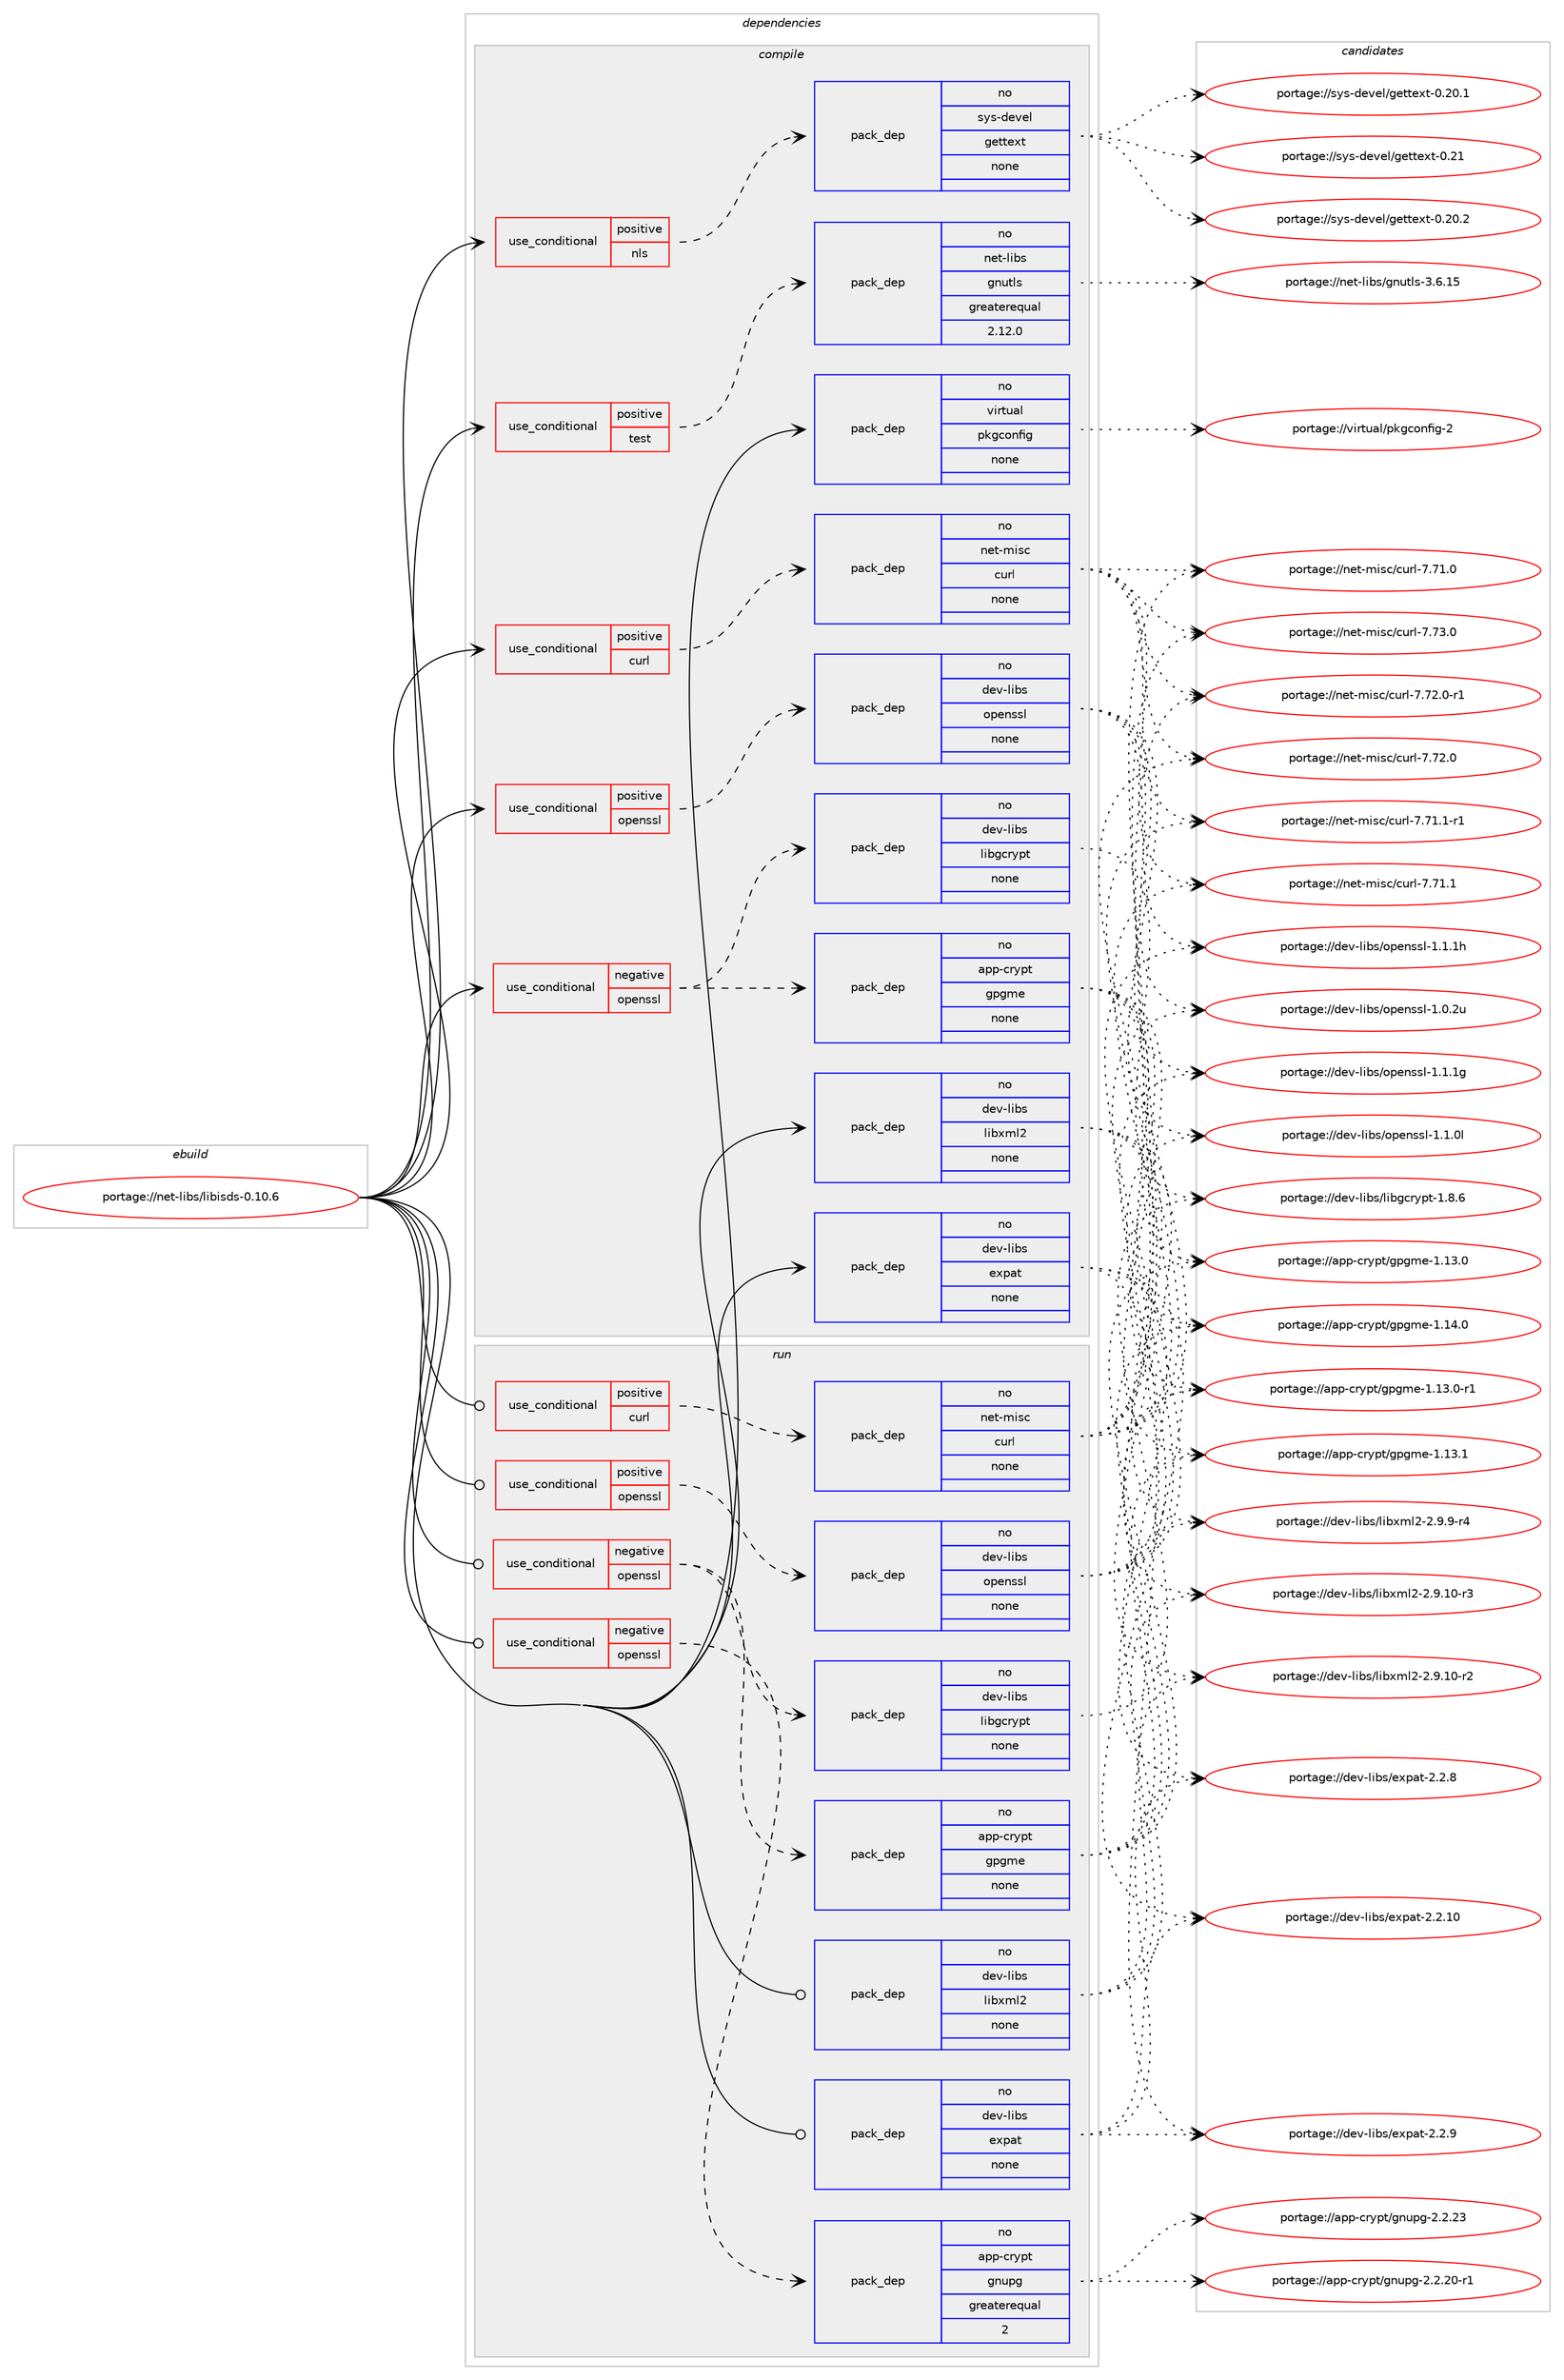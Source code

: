 digraph prolog {

# *************
# Graph options
# *************

newrank=true;
concentrate=true;
compound=true;
graph [rankdir=LR,fontname=Helvetica,fontsize=10,ranksep=1.5];#, ranksep=2.5, nodesep=0.2];
edge  [arrowhead=vee];
node  [fontname=Helvetica,fontsize=10];

# **********
# The ebuild
# **********

subgraph cluster_leftcol {
color=gray;
rank=same;
label=<<i>ebuild</i>>;
id [label="portage://net-libs/libisds-0.10.6", color=red, width=4, href="../net-libs/libisds-0.10.6.svg"];
}

# ****************
# The dependencies
# ****************

subgraph cluster_midcol {
color=gray;
label=<<i>dependencies</i>>;
subgraph cluster_compile {
fillcolor="#eeeeee";
style=filled;
label=<<i>compile</i>>;
subgraph cond546 {
dependency3444 [label=<<TABLE BORDER="0" CELLBORDER="1" CELLSPACING="0" CELLPADDING="4"><TR><TD ROWSPAN="3" CELLPADDING="10">use_conditional</TD></TR><TR><TD>negative</TD></TR><TR><TD>openssl</TD></TR></TABLE>>, shape=none, color=red];
subgraph pack2856 {
dependency3445 [label=<<TABLE BORDER="0" CELLBORDER="1" CELLSPACING="0" CELLPADDING="4" WIDTH="220"><TR><TD ROWSPAN="6" CELLPADDING="30">pack_dep</TD></TR><TR><TD WIDTH="110">no</TD></TR><TR><TD>app-crypt</TD></TR><TR><TD>gpgme</TD></TR><TR><TD>none</TD></TR><TR><TD></TD></TR></TABLE>>, shape=none, color=blue];
}
dependency3444:e -> dependency3445:w [weight=20,style="dashed",arrowhead="vee"];
subgraph pack2857 {
dependency3446 [label=<<TABLE BORDER="0" CELLBORDER="1" CELLSPACING="0" CELLPADDING="4" WIDTH="220"><TR><TD ROWSPAN="6" CELLPADDING="30">pack_dep</TD></TR><TR><TD WIDTH="110">no</TD></TR><TR><TD>dev-libs</TD></TR><TR><TD>libgcrypt</TD></TR><TR><TD>none</TD></TR><TR><TD></TD></TR></TABLE>>, shape=none, color=blue];
}
dependency3444:e -> dependency3446:w [weight=20,style="dashed",arrowhead="vee"];
}
id:e -> dependency3444:w [weight=20,style="solid",arrowhead="vee"];
subgraph cond547 {
dependency3447 [label=<<TABLE BORDER="0" CELLBORDER="1" CELLSPACING="0" CELLPADDING="4"><TR><TD ROWSPAN="3" CELLPADDING="10">use_conditional</TD></TR><TR><TD>positive</TD></TR><TR><TD>curl</TD></TR></TABLE>>, shape=none, color=red];
subgraph pack2858 {
dependency3448 [label=<<TABLE BORDER="0" CELLBORDER="1" CELLSPACING="0" CELLPADDING="4" WIDTH="220"><TR><TD ROWSPAN="6" CELLPADDING="30">pack_dep</TD></TR><TR><TD WIDTH="110">no</TD></TR><TR><TD>net-misc</TD></TR><TR><TD>curl</TD></TR><TR><TD>none</TD></TR><TR><TD></TD></TR></TABLE>>, shape=none, color=blue];
}
dependency3447:e -> dependency3448:w [weight=20,style="dashed",arrowhead="vee"];
}
id:e -> dependency3447:w [weight=20,style="solid",arrowhead="vee"];
subgraph cond548 {
dependency3449 [label=<<TABLE BORDER="0" CELLBORDER="1" CELLSPACING="0" CELLPADDING="4"><TR><TD ROWSPAN="3" CELLPADDING="10">use_conditional</TD></TR><TR><TD>positive</TD></TR><TR><TD>nls</TD></TR></TABLE>>, shape=none, color=red];
subgraph pack2859 {
dependency3450 [label=<<TABLE BORDER="0" CELLBORDER="1" CELLSPACING="0" CELLPADDING="4" WIDTH="220"><TR><TD ROWSPAN="6" CELLPADDING="30">pack_dep</TD></TR><TR><TD WIDTH="110">no</TD></TR><TR><TD>sys-devel</TD></TR><TR><TD>gettext</TD></TR><TR><TD>none</TD></TR><TR><TD></TD></TR></TABLE>>, shape=none, color=blue];
}
dependency3449:e -> dependency3450:w [weight=20,style="dashed",arrowhead="vee"];
}
id:e -> dependency3449:w [weight=20,style="solid",arrowhead="vee"];
subgraph cond549 {
dependency3451 [label=<<TABLE BORDER="0" CELLBORDER="1" CELLSPACING="0" CELLPADDING="4"><TR><TD ROWSPAN="3" CELLPADDING="10">use_conditional</TD></TR><TR><TD>positive</TD></TR><TR><TD>openssl</TD></TR></TABLE>>, shape=none, color=red];
subgraph pack2860 {
dependency3452 [label=<<TABLE BORDER="0" CELLBORDER="1" CELLSPACING="0" CELLPADDING="4" WIDTH="220"><TR><TD ROWSPAN="6" CELLPADDING="30">pack_dep</TD></TR><TR><TD WIDTH="110">no</TD></TR><TR><TD>dev-libs</TD></TR><TR><TD>openssl</TD></TR><TR><TD>none</TD></TR><TR><TD></TD></TR></TABLE>>, shape=none, color=blue];
}
dependency3451:e -> dependency3452:w [weight=20,style="dashed",arrowhead="vee"];
}
id:e -> dependency3451:w [weight=20,style="solid",arrowhead="vee"];
subgraph cond550 {
dependency3453 [label=<<TABLE BORDER="0" CELLBORDER="1" CELLSPACING="0" CELLPADDING="4"><TR><TD ROWSPAN="3" CELLPADDING="10">use_conditional</TD></TR><TR><TD>positive</TD></TR><TR><TD>test</TD></TR></TABLE>>, shape=none, color=red];
subgraph pack2861 {
dependency3454 [label=<<TABLE BORDER="0" CELLBORDER="1" CELLSPACING="0" CELLPADDING="4" WIDTH="220"><TR><TD ROWSPAN="6" CELLPADDING="30">pack_dep</TD></TR><TR><TD WIDTH="110">no</TD></TR><TR><TD>net-libs</TD></TR><TR><TD>gnutls</TD></TR><TR><TD>greaterequal</TD></TR><TR><TD>2.12.0</TD></TR></TABLE>>, shape=none, color=blue];
}
dependency3453:e -> dependency3454:w [weight=20,style="dashed",arrowhead="vee"];
}
id:e -> dependency3453:w [weight=20,style="solid",arrowhead="vee"];
subgraph pack2862 {
dependency3455 [label=<<TABLE BORDER="0" CELLBORDER="1" CELLSPACING="0" CELLPADDING="4" WIDTH="220"><TR><TD ROWSPAN="6" CELLPADDING="30">pack_dep</TD></TR><TR><TD WIDTH="110">no</TD></TR><TR><TD>dev-libs</TD></TR><TR><TD>expat</TD></TR><TR><TD>none</TD></TR><TR><TD></TD></TR></TABLE>>, shape=none, color=blue];
}
id:e -> dependency3455:w [weight=20,style="solid",arrowhead="vee"];
subgraph pack2863 {
dependency3456 [label=<<TABLE BORDER="0" CELLBORDER="1" CELLSPACING="0" CELLPADDING="4" WIDTH="220"><TR><TD ROWSPAN="6" CELLPADDING="30">pack_dep</TD></TR><TR><TD WIDTH="110">no</TD></TR><TR><TD>dev-libs</TD></TR><TR><TD>libxml2</TD></TR><TR><TD>none</TD></TR><TR><TD></TD></TR></TABLE>>, shape=none, color=blue];
}
id:e -> dependency3456:w [weight=20,style="solid",arrowhead="vee"];
subgraph pack2864 {
dependency3457 [label=<<TABLE BORDER="0" CELLBORDER="1" CELLSPACING="0" CELLPADDING="4" WIDTH="220"><TR><TD ROWSPAN="6" CELLPADDING="30">pack_dep</TD></TR><TR><TD WIDTH="110">no</TD></TR><TR><TD>virtual</TD></TR><TR><TD>pkgconfig</TD></TR><TR><TD>none</TD></TR><TR><TD></TD></TR></TABLE>>, shape=none, color=blue];
}
id:e -> dependency3457:w [weight=20,style="solid",arrowhead="vee"];
}
subgraph cluster_compileandrun {
fillcolor="#eeeeee";
style=filled;
label=<<i>compile and run</i>>;
}
subgraph cluster_run {
fillcolor="#eeeeee";
style=filled;
label=<<i>run</i>>;
subgraph cond551 {
dependency3458 [label=<<TABLE BORDER="0" CELLBORDER="1" CELLSPACING="0" CELLPADDING="4"><TR><TD ROWSPAN="3" CELLPADDING="10">use_conditional</TD></TR><TR><TD>negative</TD></TR><TR><TD>openssl</TD></TR></TABLE>>, shape=none, color=red];
subgraph pack2865 {
dependency3459 [label=<<TABLE BORDER="0" CELLBORDER="1" CELLSPACING="0" CELLPADDING="4" WIDTH="220"><TR><TD ROWSPAN="6" CELLPADDING="30">pack_dep</TD></TR><TR><TD WIDTH="110">no</TD></TR><TR><TD>app-crypt</TD></TR><TR><TD>gnupg</TD></TR><TR><TD>greaterequal</TD></TR><TR><TD>2</TD></TR></TABLE>>, shape=none, color=blue];
}
dependency3458:e -> dependency3459:w [weight=20,style="dashed",arrowhead="vee"];
}
id:e -> dependency3458:w [weight=20,style="solid",arrowhead="odot"];
subgraph cond552 {
dependency3460 [label=<<TABLE BORDER="0" CELLBORDER="1" CELLSPACING="0" CELLPADDING="4"><TR><TD ROWSPAN="3" CELLPADDING="10">use_conditional</TD></TR><TR><TD>negative</TD></TR><TR><TD>openssl</TD></TR></TABLE>>, shape=none, color=red];
subgraph pack2866 {
dependency3461 [label=<<TABLE BORDER="0" CELLBORDER="1" CELLSPACING="0" CELLPADDING="4" WIDTH="220"><TR><TD ROWSPAN="6" CELLPADDING="30">pack_dep</TD></TR><TR><TD WIDTH="110">no</TD></TR><TR><TD>app-crypt</TD></TR><TR><TD>gpgme</TD></TR><TR><TD>none</TD></TR><TR><TD></TD></TR></TABLE>>, shape=none, color=blue];
}
dependency3460:e -> dependency3461:w [weight=20,style="dashed",arrowhead="vee"];
subgraph pack2867 {
dependency3462 [label=<<TABLE BORDER="0" CELLBORDER="1" CELLSPACING="0" CELLPADDING="4" WIDTH="220"><TR><TD ROWSPAN="6" CELLPADDING="30">pack_dep</TD></TR><TR><TD WIDTH="110">no</TD></TR><TR><TD>dev-libs</TD></TR><TR><TD>libgcrypt</TD></TR><TR><TD>none</TD></TR><TR><TD></TD></TR></TABLE>>, shape=none, color=blue];
}
dependency3460:e -> dependency3462:w [weight=20,style="dashed",arrowhead="vee"];
}
id:e -> dependency3460:w [weight=20,style="solid",arrowhead="odot"];
subgraph cond553 {
dependency3463 [label=<<TABLE BORDER="0" CELLBORDER="1" CELLSPACING="0" CELLPADDING="4"><TR><TD ROWSPAN="3" CELLPADDING="10">use_conditional</TD></TR><TR><TD>positive</TD></TR><TR><TD>curl</TD></TR></TABLE>>, shape=none, color=red];
subgraph pack2868 {
dependency3464 [label=<<TABLE BORDER="0" CELLBORDER="1" CELLSPACING="0" CELLPADDING="4" WIDTH="220"><TR><TD ROWSPAN="6" CELLPADDING="30">pack_dep</TD></TR><TR><TD WIDTH="110">no</TD></TR><TR><TD>net-misc</TD></TR><TR><TD>curl</TD></TR><TR><TD>none</TD></TR><TR><TD></TD></TR></TABLE>>, shape=none, color=blue];
}
dependency3463:e -> dependency3464:w [weight=20,style="dashed",arrowhead="vee"];
}
id:e -> dependency3463:w [weight=20,style="solid",arrowhead="odot"];
subgraph cond554 {
dependency3465 [label=<<TABLE BORDER="0" CELLBORDER="1" CELLSPACING="0" CELLPADDING="4"><TR><TD ROWSPAN="3" CELLPADDING="10">use_conditional</TD></TR><TR><TD>positive</TD></TR><TR><TD>openssl</TD></TR></TABLE>>, shape=none, color=red];
subgraph pack2869 {
dependency3466 [label=<<TABLE BORDER="0" CELLBORDER="1" CELLSPACING="0" CELLPADDING="4" WIDTH="220"><TR><TD ROWSPAN="6" CELLPADDING="30">pack_dep</TD></TR><TR><TD WIDTH="110">no</TD></TR><TR><TD>dev-libs</TD></TR><TR><TD>openssl</TD></TR><TR><TD>none</TD></TR><TR><TD></TD></TR></TABLE>>, shape=none, color=blue];
}
dependency3465:e -> dependency3466:w [weight=20,style="dashed",arrowhead="vee"];
}
id:e -> dependency3465:w [weight=20,style="solid",arrowhead="odot"];
subgraph pack2870 {
dependency3467 [label=<<TABLE BORDER="0" CELLBORDER="1" CELLSPACING="0" CELLPADDING="4" WIDTH="220"><TR><TD ROWSPAN="6" CELLPADDING="30">pack_dep</TD></TR><TR><TD WIDTH="110">no</TD></TR><TR><TD>dev-libs</TD></TR><TR><TD>expat</TD></TR><TR><TD>none</TD></TR><TR><TD></TD></TR></TABLE>>, shape=none, color=blue];
}
id:e -> dependency3467:w [weight=20,style="solid",arrowhead="odot"];
subgraph pack2871 {
dependency3468 [label=<<TABLE BORDER="0" CELLBORDER="1" CELLSPACING="0" CELLPADDING="4" WIDTH="220"><TR><TD ROWSPAN="6" CELLPADDING="30">pack_dep</TD></TR><TR><TD WIDTH="110">no</TD></TR><TR><TD>dev-libs</TD></TR><TR><TD>libxml2</TD></TR><TR><TD>none</TD></TR><TR><TD></TD></TR></TABLE>>, shape=none, color=blue];
}
id:e -> dependency3468:w [weight=20,style="solid",arrowhead="odot"];
}
}

# **************
# The candidates
# **************

subgraph cluster_choices {
rank=same;
color=gray;
label=<<i>candidates</i>>;

subgraph choice2856 {
color=black;
nodesep=1;
choice9711211245991141211121164710311210310910145494649524648 [label="portage://app-crypt/gpgme-1.14.0", color=red, width=4,href="../app-crypt/gpgme-1.14.0.svg"];
choice9711211245991141211121164710311210310910145494649514649 [label="portage://app-crypt/gpgme-1.13.1", color=red, width=4,href="../app-crypt/gpgme-1.13.1.svg"];
choice97112112459911412111211647103112103109101454946495146484511449 [label="portage://app-crypt/gpgme-1.13.0-r1", color=red, width=4,href="../app-crypt/gpgme-1.13.0-r1.svg"];
choice9711211245991141211121164710311210310910145494649514648 [label="portage://app-crypt/gpgme-1.13.0", color=red, width=4,href="../app-crypt/gpgme-1.13.0.svg"];
dependency3445:e -> choice9711211245991141211121164710311210310910145494649524648:w [style=dotted,weight="100"];
dependency3445:e -> choice9711211245991141211121164710311210310910145494649514649:w [style=dotted,weight="100"];
dependency3445:e -> choice97112112459911412111211647103112103109101454946495146484511449:w [style=dotted,weight="100"];
dependency3445:e -> choice9711211245991141211121164710311210310910145494649514648:w [style=dotted,weight="100"];
}
subgraph choice2857 {
color=black;
nodesep=1;
choice1001011184510810598115471081059810399114121112116454946564654 [label="portage://dev-libs/libgcrypt-1.8.6", color=red, width=4,href="../dev-libs/libgcrypt-1.8.6.svg"];
dependency3446:e -> choice1001011184510810598115471081059810399114121112116454946564654:w [style=dotted,weight="100"];
}
subgraph choice2858 {
color=black;
nodesep=1;
choice1101011164510910511599479911711410845554655514648 [label="portage://net-misc/curl-7.73.0", color=red, width=4,href="../net-misc/curl-7.73.0.svg"];
choice11010111645109105115994799117114108455546555046484511449 [label="portage://net-misc/curl-7.72.0-r1", color=red, width=4,href="../net-misc/curl-7.72.0-r1.svg"];
choice1101011164510910511599479911711410845554655504648 [label="portage://net-misc/curl-7.72.0", color=red, width=4,href="../net-misc/curl-7.72.0.svg"];
choice11010111645109105115994799117114108455546554946494511449 [label="portage://net-misc/curl-7.71.1-r1", color=red, width=4,href="../net-misc/curl-7.71.1-r1.svg"];
choice1101011164510910511599479911711410845554655494649 [label="portage://net-misc/curl-7.71.1", color=red, width=4,href="../net-misc/curl-7.71.1.svg"];
choice1101011164510910511599479911711410845554655494648 [label="portage://net-misc/curl-7.71.0", color=red, width=4,href="../net-misc/curl-7.71.0.svg"];
dependency3448:e -> choice1101011164510910511599479911711410845554655514648:w [style=dotted,weight="100"];
dependency3448:e -> choice11010111645109105115994799117114108455546555046484511449:w [style=dotted,weight="100"];
dependency3448:e -> choice1101011164510910511599479911711410845554655504648:w [style=dotted,weight="100"];
dependency3448:e -> choice11010111645109105115994799117114108455546554946494511449:w [style=dotted,weight="100"];
dependency3448:e -> choice1101011164510910511599479911711410845554655494649:w [style=dotted,weight="100"];
dependency3448:e -> choice1101011164510910511599479911711410845554655494648:w [style=dotted,weight="100"];
}
subgraph choice2859 {
color=black;
nodesep=1;
choice11512111545100101118101108471031011161161011201164548465049 [label="portage://sys-devel/gettext-0.21", color=red, width=4,href="../sys-devel/gettext-0.21.svg"];
choice115121115451001011181011084710310111611610112011645484650484650 [label="portage://sys-devel/gettext-0.20.2", color=red, width=4,href="../sys-devel/gettext-0.20.2.svg"];
choice115121115451001011181011084710310111611610112011645484650484649 [label="portage://sys-devel/gettext-0.20.1", color=red, width=4,href="../sys-devel/gettext-0.20.1.svg"];
dependency3450:e -> choice11512111545100101118101108471031011161161011201164548465049:w [style=dotted,weight="100"];
dependency3450:e -> choice115121115451001011181011084710310111611610112011645484650484650:w [style=dotted,weight="100"];
dependency3450:e -> choice115121115451001011181011084710310111611610112011645484650484649:w [style=dotted,weight="100"];
}
subgraph choice2860 {
color=black;
nodesep=1;
choice100101118451081059811547111112101110115115108454946494649104 [label="portage://dev-libs/openssl-1.1.1h", color=red, width=4,href="../dev-libs/openssl-1.1.1h.svg"];
choice100101118451081059811547111112101110115115108454946494649103 [label="portage://dev-libs/openssl-1.1.1g", color=red, width=4,href="../dev-libs/openssl-1.1.1g.svg"];
choice100101118451081059811547111112101110115115108454946494648108 [label="portage://dev-libs/openssl-1.1.0l", color=red, width=4,href="../dev-libs/openssl-1.1.0l.svg"];
choice100101118451081059811547111112101110115115108454946484650117 [label="portage://dev-libs/openssl-1.0.2u", color=red, width=4,href="../dev-libs/openssl-1.0.2u.svg"];
dependency3452:e -> choice100101118451081059811547111112101110115115108454946494649104:w [style=dotted,weight="100"];
dependency3452:e -> choice100101118451081059811547111112101110115115108454946494649103:w [style=dotted,weight="100"];
dependency3452:e -> choice100101118451081059811547111112101110115115108454946494648108:w [style=dotted,weight="100"];
dependency3452:e -> choice100101118451081059811547111112101110115115108454946484650117:w [style=dotted,weight="100"];
}
subgraph choice2861 {
color=black;
nodesep=1;
choice11010111645108105981154710311011711610811545514654464953 [label="portage://net-libs/gnutls-3.6.15", color=red, width=4,href="../net-libs/gnutls-3.6.15.svg"];
dependency3454:e -> choice11010111645108105981154710311011711610811545514654464953:w [style=dotted,weight="100"];
}
subgraph choice2862 {
color=black;
nodesep=1;
choice10010111845108105981154710112011297116455046504657 [label="portage://dev-libs/expat-2.2.9", color=red, width=4,href="../dev-libs/expat-2.2.9.svg"];
choice10010111845108105981154710112011297116455046504656 [label="portage://dev-libs/expat-2.2.8", color=red, width=4,href="../dev-libs/expat-2.2.8.svg"];
choice1001011184510810598115471011201129711645504650464948 [label="portage://dev-libs/expat-2.2.10", color=red, width=4,href="../dev-libs/expat-2.2.10.svg"];
dependency3455:e -> choice10010111845108105981154710112011297116455046504657:w [style=dotted,weight="100"];
dependency3455:e -> choice10010111845108105981154710112011297116455046504656:w [style=dotted,weight="100"];
dependency3455:e -> choice1001011184510810598115471011201129711645504650464948:w [style=dotted,weight="100"];
}
subgraph choice2863 {
color=black;
nodesep=1;
choice10010111845108105981154710810598120109108504550465746574511452 [label="portage://dev-libs/libxml2-2.9.9-r4", color=red, width=4,href="../dev-libs/libxml2-2.9.9-r4.svg"];
choice1001011184510810598115471081059812010910850455046574649484511451 [label="portage://dev-libs/libxml2-2.9.10-r3", color=red, width=4,href="../dev-libs/libxml2-2.9.10-r3.svg"];
choice1001011184510810598115471081059812010910850455046574649484511450 [label="portage://dev-libs/libxml2-2.9.10-r2", color=red, width=4,href="../dev-libs/libxml2-2.9.10-r2.svg"];
dependency3456:e -> choice10010111845108105981154710810598120109108504550465746574511452:w [style=dotted,weight="100"];
dependency3456:e -> choice1001011184510810598115471081059812010910850455046574649484511451:w [style=dotted,weight="100"];
dependency3456:e -> choice1001011184510810598115471081059812010910850455046574649484511450:w [style=dotted,weight="100"];
}
subgraph choice2864 {
color=black;
nodesep=1;
choice1181051141161179710847112107103991111101021051034550 [label="portage://virtual/pkgconfig-2", color=red, width=4,href="../virtual/pkgconfig-2.svg"];
dependency3457:e -> choice1181051141161179710847112107103991111101021051034550:w [style=dotted,weight="100"];
}
subgraph choice2865 {
color=black;
nodesep=1;
choice9711211245991141211121164710311011711210345504650465051 [label="portage://app-crypt/gnupg-2.2.23", color=red, width=4,href="../app-crypt/gnupg-2.2.23.svg"];
choice97112112459911412111211647103110117112103455046504650484511449 [label="portage://app-crypt/gnupg-2.2.20-r1", color=red, width=4,href="../app-crypt/gnupg-2.2.20-r1.svg"];
dependency3459:e -> choice9711211245991141211121164710311011711210345504650465051:w [style=dotted,weight="100"];
dependency3459:e -> choice97112112459911412111211647103110117112103455046504650484511449:w [style=dotted,weight="100"];
}
subgraph choice2866 {
color=black;
nodesep=1;
choice9711211245991141211121164710311210310910145494649524648 [label="portage://app-crypt/gpgme-1.14.0", color=red, width=4,href="../app-crypt/gpgme-1.14.0.svg"];
choice9711211245991141211121164710311210310910145494649514649 [label="portage://app-crypt/gpgme-1.13.1", color=red, width=4,href="../app-crypt/gpgme-1.13.1.svg"];
choice97112112459911412111211647103112103109101454946495146484511449 [label="portage://app-crypt/gpgme-1.13.0-r1", color=red, width=4,href="../app-crypt/gpgme-1.13.0-r1.svg"];
choice9711211245991141211121164710311210310910145494649514648 [label="portage://app-crypt/gpgme-1.13.0", color=red, width=4,href="../app-crypt/gpgme-1.13.0.svg"];
dependency3461:e -> choice9711211245991141211121164710311210310910145494649524648:w [style=dotted,weight="100"];
dependency3461:e -> choice9711211245991141211121164710311210310910145494649514649:w [style=dotted,weight="100"];
dependency3461:e -> choice97112112459911412111211647103112103109101454946495146484511449:w [style=dotted,weight="100"];
dependency3461:e -> choice9711211245991141211121164710311210310910145494649514648:w [style=dotted,weight="100"];
}
subgraph choice2867 {
color=black;
nodesep=1;
choice1001011184510810598115471081059810399114121112116454946564654 [label="portage://dev-libs/libgcrypt-1.8.6", color=red, width=4,href="../dev-libs/libgcrypt-1.8.6.svg"];
dependency3462:e -> choice1001011184510810598115471081059810399114121112116454946564654:w [style=dotted,weight="100"];
}
subgraph choice2868 {
color=black;
nodesep=1;
choice1101011164510910511599479911711410845554655514648 [label="portage://net-misc/curl-7.73.0", color=red, width=4,href="../net-misc/curl-7.73.0.svg"];
choice11010111645109105115994799117114108455546555046484511449 [label="portage://net-misc/curl-7.72.0-r1", color=red, width=4,href="../net-misc/curl-7.72.0-r1.svg"];
choice1101011164510910511599479911711410845554655504648 [label="portage://net-misc/curl-7.72.0", color=red, width=4,href="../net-misc/curl-7.72.0.svg"];
choice11010111645109105115994799117114108455546554946494511449 [label="portage://net-misc/curl-7.71.1-r1", color=red, width=4,href="../net-misc/curl-7.71.1-r1.svg"];
choice1101011164510910511599479911711410845554655494649 [label="portage://net-misc/curl-7.71.1", color=red, width=4,href="../net-misc/curl-7.71.1.svg"];
choice1101011164510910511599479911711410845554655494648 [label="portage://net-misc/curl-7.71.0", color=red, width=4,href="../net-misc/curl-7.71.0.svg"];
dependency3464:e -> choice1101011164510910511599479911711410845554655514648:w [style=dotted,weight="100"];
dependency3464:e -> choice11010111645109105115994799117114108455546555046484511449:w [style=dotted,weight="100"];
dependency3464:e -> choice1101011164510910511599479911711410845554655504648:w [style=dotted,weight="100"];
dependency3464:e -> choice11010111645109105115994799117114108455546554946494511449:w [style=dotted,weight="100"];
dependency3464:e -> choice1101011164510910511599479911711410845554655494649:w [style=dotted,weight="100"];
dependency3464:e -> choice1101011164510910511599479911711410845554655494648:w [style=dotted,weight="100"];
}
subgraph choice2869 {
color=black;
nodesep=1;
choice100101118451081059811547111112101110115115108454946494649104 [label="portage://dev-libs/openssl-1.1.1h", color=red, width=4,href="../dev-libs/openssl-1.1.1h.svg"];
choice100101118451081059811547111112101110115115108454946494649103 [label="portage://dev-libs/openssl-1.1.1g", color=red, width=4,href="../dev-libs/openssl-1.1.1g.svg"];
choice100101118451081059811547111112101110115115108454946494648108 [label="portage://dev-libs/openssl-1.1.0l", color=red, width=4,href="../dev-libs/openssl-1.1.0l.svg"];
choice100101118451081059811547111112101110115115108454946484650117 [label="portage://dev-libs/openssl-1.0.2u", color=red, width=4,href="../dev-libs/openssl-1.0.2u.svg"];
dependency3466:e -> choice100101118451081059811547111112101110115115108454946494649104:w [style=dotted,weight="100"];
dependency3466:e -> choice100101118451081059811547111112101110115115108454946494649103:w [style=dotted,weight="100"];
dependency3466:e -> choice100101118451081059811547111112101110115115108454946494648108:w [style=dotted,weight="100"];
dependency3466:e -> choice100101118451081059811547111112101110115115108454946484650117:w [style=dotted,weight="100"];
}
subgraph choice2870 {
color=black;
nodesep=1;
choice10010111845108105981154710112011297116455046504657 [label="portage://dev-libs/expat-2.2.9", color=red, width=4,href="../dev-libs/expat-2.2.9.svg"];
choice10010111845108105981154710112011297116455046504656 [label="portage://dev-libs/expat-2.2.8", color=red, width=4,href="../dev-libs/expat-2.2.8.svg"];
choice1001011184510810598115471011201129711645504650464948 [label="portage://dev-libs/expat-2.2.10", color=red, width=4,href="../dev-libs/expat-2.2.10.svg"];
dependency3467:e -> choice10010111845108105981154710112011297116455046504657:w [style=dotted,weight="100"];
dependency3467:e -> choice10010111845108105981154710112011297116455046504656:w [style=dotted,weight="100"];
dependency3467:e -> choice1001011184510810598115471011201129711645504650464948:w [style=dotted,weight="100"];
}
subgraph choice2871 {
color=black;
nodesep=1;
choice10010111845108105981154710810598120109108504550465746574511452 [label="portage://dev-libs/libxml2-2.9.9-r4", color=red, width=4,href="../dev-libs/libxml2-2.9.9-r4.svg"];
choice1001011184510810598115471081059812010910850455046574649484511451 [label="portage://dev-libs/libxml2-2.9.10-r3", color=red, width=4,href="../dev-libs/libxml2-2.9.10-r3.svg"];
choice1001011184510810598115471081059812010910850455046574649484511450 [label="portage://dev-libs/libxml2-2.9.10-r2", color=red, width=4,href="../dev-libs/libxml2-2.9.10-r2.svg"];
dependency3468:e -> choice10010111845108105981154710810598120109108504550465746574511452:w [style=dotted,weight="100"];
dependency3468:e -> choice1001011184510810598115471081059812010910850455046574649484511451:w [style=dotted,weight="100"];
dependency3468:e -> choice1001011184510810598115471081059812010910850455046574649484511450:w [style=dotted,weight="100"];
}
}

}
